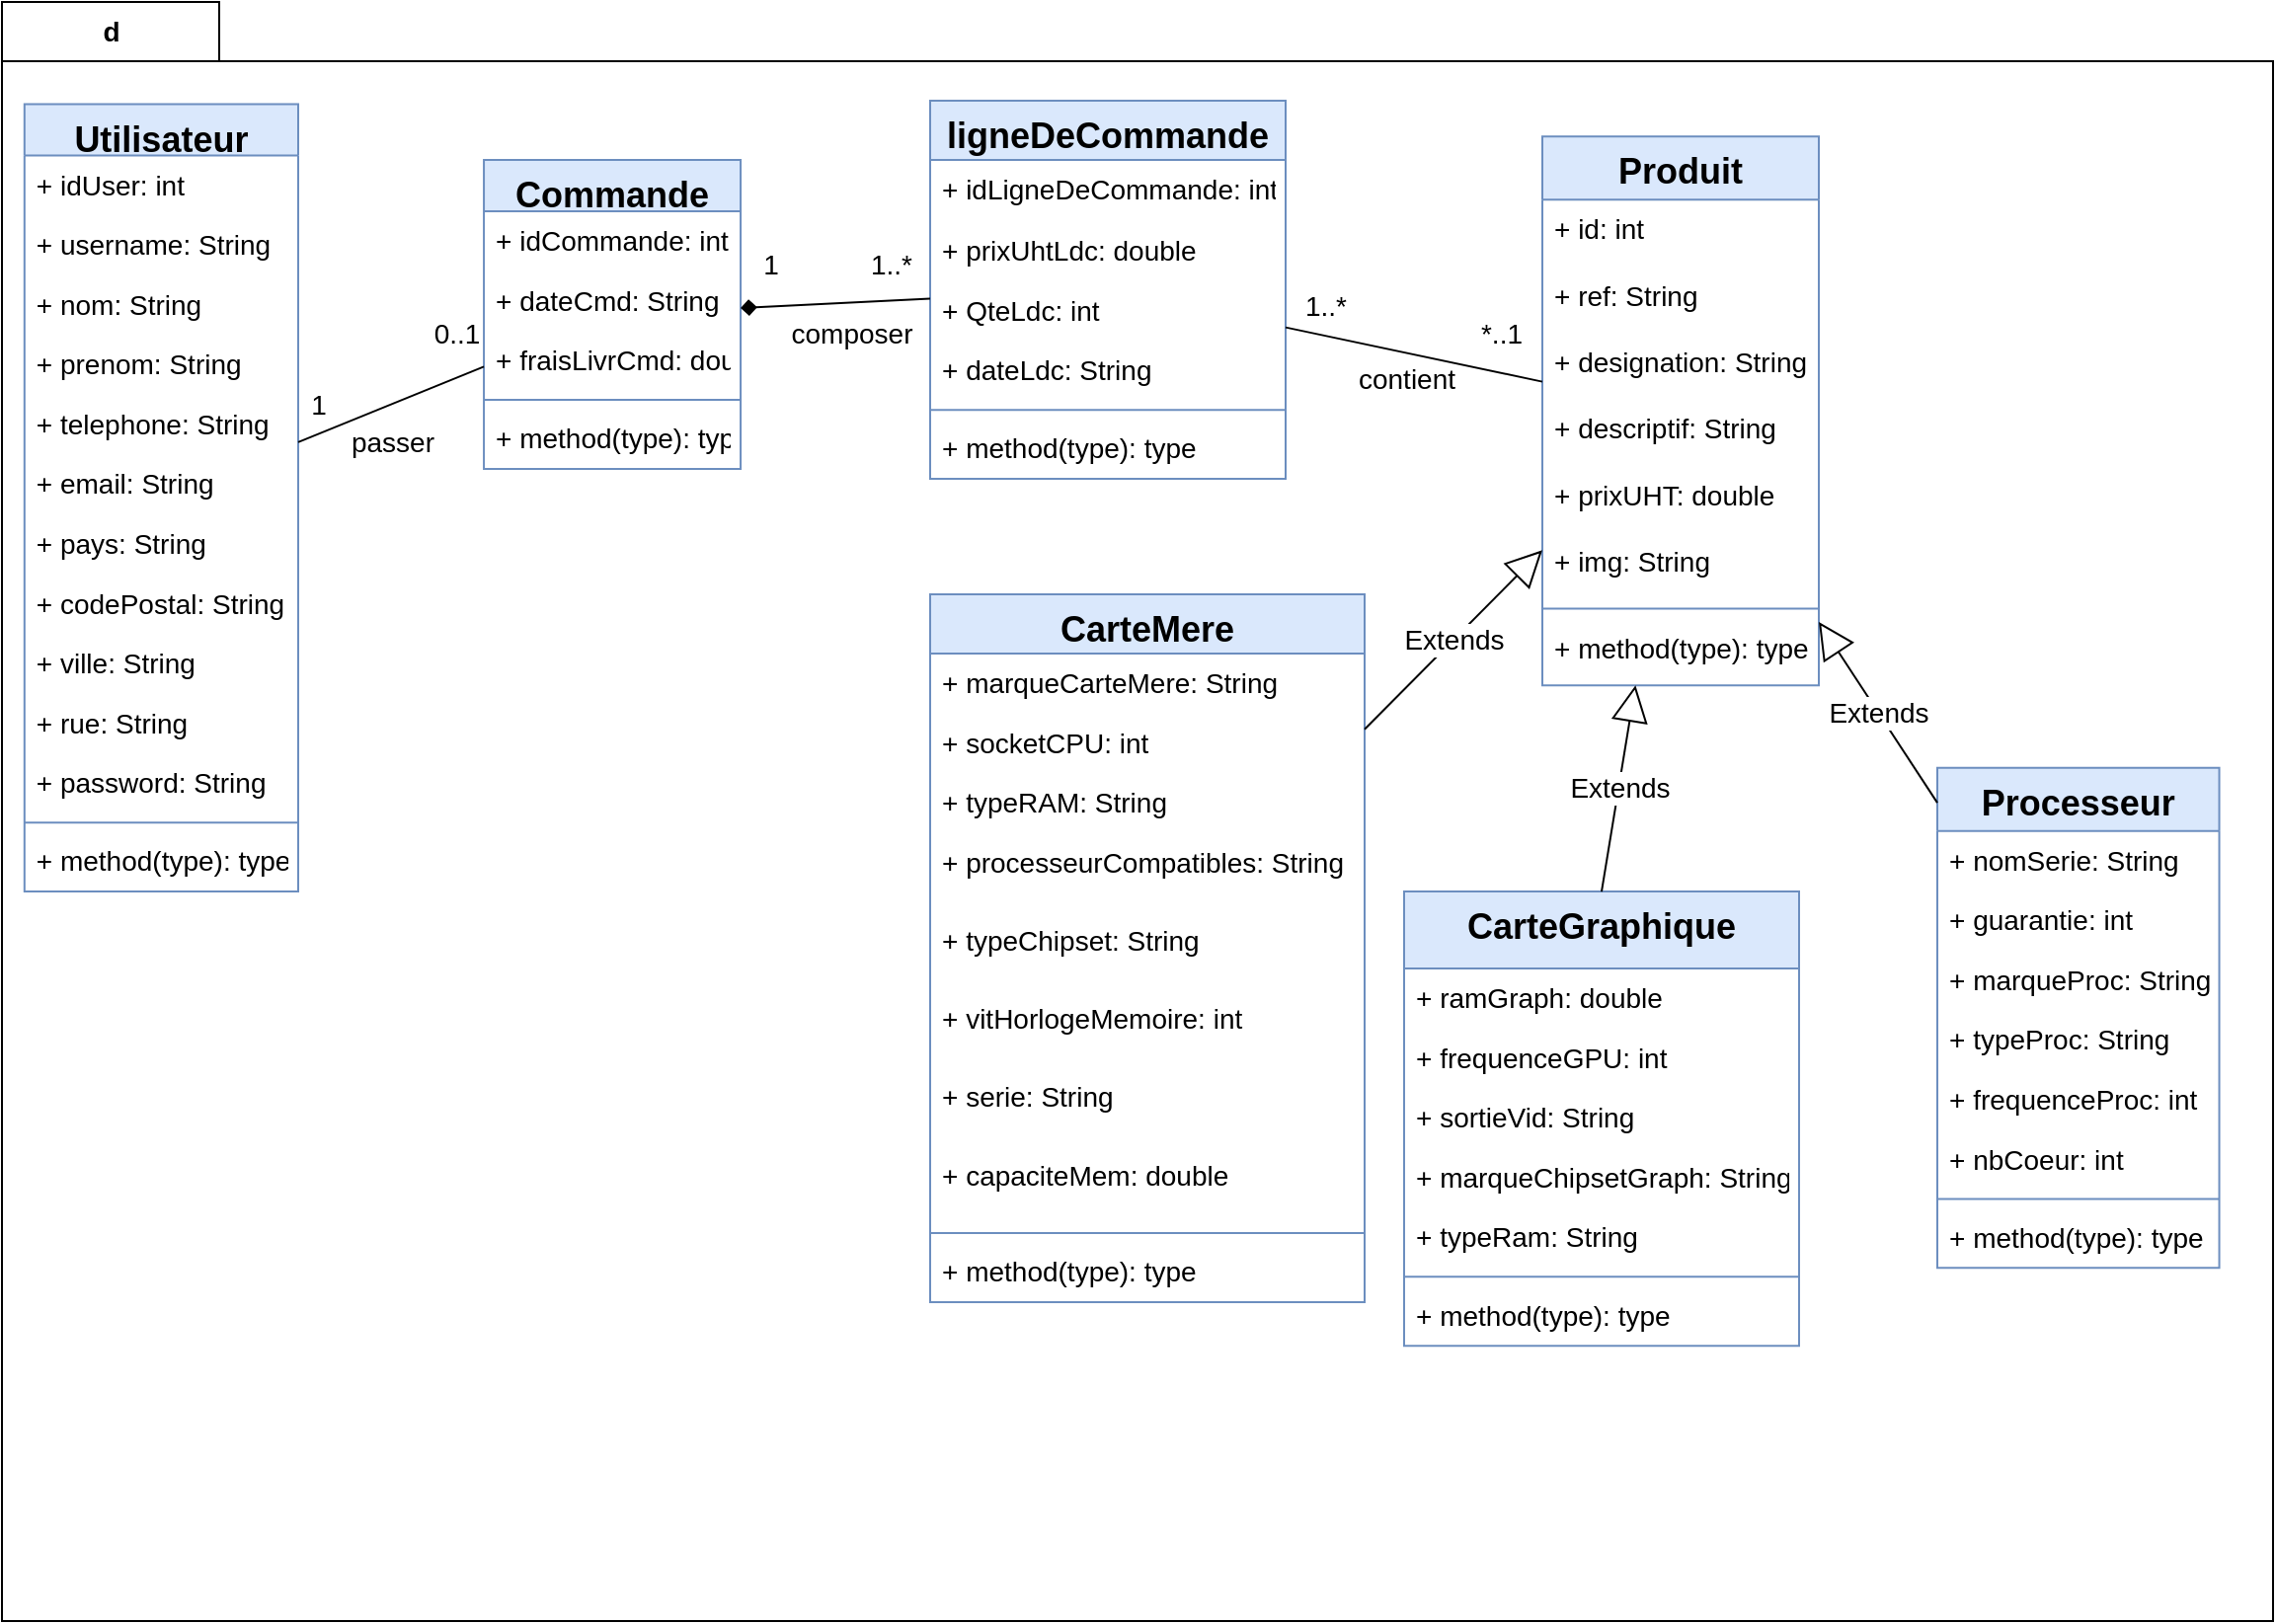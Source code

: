 <mxfile version="20.7.4" type="device"><diagram id="jd0MI3ag6T3FmrMU5Dw0" name="Page-1"><mxGraphModel dx="1992" dy="2318" grid="1" gridSize="10" guides="1" tooltips="1" connect="1" arrows="1" fold="1" page="1" pageScale="1" pageWidth="1169" pageHeight="827" math="0" shadow="0"><root><mxCell id="0"/><mxCell id="1" parent="0"/><mxCell id="aDa-YUK-E_-Q9KvznDAi-1" value="d" style="shape=folder;fontStyle=1;tabWidth=110;tabHeight=30;tabPosition=left;html=1;boundedLbl=1;labelInHeader=1;container=1;collapsible=0;fontSize=14;" parent="1" vertex="1"><mxGeometry x="-1160" y="-1650" width="1150" height="820" as="geometry"/></mxCell><mxCell id="aDa-YUK-E_-Q9KvznDAi-2" value="" style="html=1;strokeColor=none;resizeWidth=1;resizeHeight=1;fillColor=none;part=1;connectable=0;allowArrows=0;deletable=0;fontSize=14;" parent="aDa-YUK-E_-Q9KvznDAi-1" vertex="1"><mxGeometry width="1150.0" height="570.789" relative="1" as="geometry"><mxPoint y="30" as="offset"/></mxGeometry></mxCell><mxCell id="aDa-YUK-E_-Q9KvznDAi-3" value="Utilisateur" style="swimlane;fontStyle=1;align=center;verticalAlign=top;childLayout=stackLayout;horizontal=1;startSize=26;horizontalStack=0;resizeParent=1;resizeParentMax=0;resizeLast=0;collapsible=1;marginBottom=0;fillColor=#dae8fc;strokeColor=#6c8ebf;fontSize=18;" parent="aDa-YUK-E_-Q9KvznDAi-1" vertex="1"><mxGeometry x="11.4" y="51.77" width="138.6" height="398.76" as="geometry"/></mxCell><mxCell id="aDa-YUK-E_-Q9KvznDAi-27" value="+ idUser: int" style="text;strokeColor=none;fillColor=none;align=left;verticalAlign=top;spacingLeft=4;spacingRight=4;overflow=hidden;rotatable=0;points=[[0,0.5],[1,0.5]];portConstraint=eastwest;fontSize=14;" parent="aDa-YUK-E_-Q9KvznDAi-3" vertex="1"><mxGeometry y="26" width="138.6" height="30.287" as="geometry"/></mxCell><mxCell id="aDa-YUK-E_-Q9KvznDAi-4" value="+ username: String" style="text;strokeColor=none;fillColor=none;align=left;verticalAlign=top;spacingLeft=4;spacingRight=4;overflow=hidden;rotatable=0;points=[[0,0.5],[1,0.5]];portConstraint=eastwest;fontSize=14;" parent="aDa-YUK-E_-Q9KvznDAi-3" vertex="1"><mxGeometry y="56.287" width="138.6" height="30.287" as="geometry"/></mxCell><mxCell id="_Gx2dROHAMaUT0edhnVg-2" value="+ nom: String" style="text;strokeColor=none;fillColor=none;align=left;verticalAlign=top;spacingLeft=4;spacingRight=4;overflow=hidden;rotatable=0;points=[[0,0.5],[1,0.5]];portConstraint=eastwest;fontSize=14;" parent="aDa-YUK-E_-Q9KvznDAi-3" vertex="1"><mxGeometry y="86.574" width="138.6" height="30.287" as="geometry"/></mxCell><mxCell id="_Gx2dROHAMaUT0edhnVg-3" value="+ prenom: String" style="text;strokeColor=none;fillColor=none;align=left;verticalAlign=top;spacingLeft=4;spacingRight=4;overflow=hidden;rotatable=0;points=[[0,0.5],[1,0.5]];portConstraint=eastwest;fontSize=14;" parent="aDa-YUK-E_-Q9KvznDAi-3" vertex="1"><mxGeometry y="116.86" width="138.6" height="30.287" as="geometry"/></mxCell><mxCell id="_Gx2dROHAMaUT0edhnVg-4" value="+ telephone: String" style="text;strokeColor=none;fillColor=none;align=left;verticalAlign=top;spacingLeft=4;spacingRight=4;overflow=hidden;rotatable=0;points=[[0,0.5],[1,0.5]];portConstraint=eastwest;fontSize=14;" parent="aDa-YUK-E_-Q9KvznDAi-3" vertex="1"><mxGeometry y="147.147" width="138.6" height="30.287" as="geometry"/></mxCell><mxCell id="_Gx2dROHAMaUT0edhnVg-5" value="+ email: String" style="text;strokeColor=none;fillColor=none;align=left;verticalAlign=top;spacingLeft=4;spacingRight=4;overflow=hidden;rotatable=0;points=[[0,0.5],[1,0.5]];portConstraint=eastwest;fontSize=14;" parent="aDa-YUK-E_-Q9KvznDAi-3" vertex="1"><mxGeometry y="177.434" width="138.6" height="30.287" as="geometry"/></mxCell><mxCell id="_Gx2dROHAMaUT0edhnVg-41" value="+ pays: String" style="text;strokeColor=none;fillColor=none;align=left;verticalAlign=top;spacingLeft=4;spacingRight=4;overflow=hidden;rotatable=0;points=[[0,0.5],[1,0.5]];portConstraint=eastwest;fontSize=14;" parent="aDa-YUK-E_-Q9KvznDAi-3" vertex="1"><mxGeometry y="207.721" width="138.6" height="30.287" as="geometry"/></mxCell><mxCell id="_Gx2dROHAMaUT0edhnVg-42" value="+ codePostal: String" style="text;strokeColor=none;fillColor=none;align=left;verticalAlign=top;spacingLeft=4;spacingRight=4;overflow=hidden;rotatable=0;points=[[0,0.5],[1,0.5]];portConstraint=eastwest;fontSize=14;" parent="aDa-YUK-E_-Q9KvznDAi-3" vertex="1"><mxGeometry y="238.007" width="138.6" height="30.287" as="geometry"/></mxCell><mxCell id="_Gx2dROHAMaUT0edhnVg-43" value="+ ville: String" style="text;strokeColor=none;fillColor=none;align=left;verticalAlign=top;spacingLeft=4;spacingRight=4;overflow=hidden;rotatable=0;points=[[0,0.5],[1,0.5]];portConstraint=eastwest;fontSize=14;" parent="aDa-YUK-E_-Q9KvznDAi-3" vertex="1"><mxGeometry y="268.294" width="138.6" height="30.287" as="geometry"/></mxCell><mxCell id="_Gx2dROHAMaUT0edhnVg-44" value="+ rue: String" style="text;strokeColor=none;fillColor=none;align=left;verticalAlign=top;spacingLeft=4;spacingRight=4;overflow=hidden;rotatable=0;points=[[0,0.5],[1,0.5]];portConstraint=eastwest;fontSize=14;" parent="aDa-YUK-E_-Q9KvznDAi-3" vertex="1"><mxGeometry y="298.581" width="138.6" height="30.287" as="geometry"/></mxCell><mxCell id="aDa-YUK-E_-Q9KvznDAi-28" value="+ password: String" style="text;strokeColor=none;fillColor=none;align=left;verticalAlign=top;spacingLeft=4;spacingRight=4;overflow=hidden;rotatable=0;points=[[0,0.5],[1,0.5]];portConstraint=eastwest;fontSize=14;" parent="aDa-YUK-E_-Q9KvznDAi-3" vertex="1"><mxGeometry y="328.868" width="138.6" height="30.287" as="geometry"/></mxCell><mxCell id="aDa-YUK-E_-Q9KvznDAi-5" value="" style="line;strokeWidth=1;fillColor=none;align=left;verticalAlign=middle;spacingTop=-1;spacingLeft=3;spacingRight=3;rotatable=0;labelPosition=right;points=[];portConstraint=eastwest;strokeColor=inherit;fontSize=14;" parent="aDa-YUK-E_-Q9KvznDAi-3" vertex="1"><mxGeometry y="359.155" width="138.6" height="9.319" as="geometry"/></mxCell><mxCell id="aDa-YUK-E_-Q9KvznDAi-6" value="+ method(type): type" style="text;strokeColor=none;fillColor=none;align=left;verticalAlign=top;spacingLeft=4;spacingRight=4;overflow=hidden;rotatable=0;points=[[0,0.5],[1,0.5]];portConstraint=eastwest;fontSize=14;" parent="aDa-YUK-E_-Q9KvznDAi-3" vertex="1"><mxGeometry y="368.474" width="138.6" height="30.287" as="geometry"/></mxCell><mxCell id="aDa-YUK-E_-Q9KvznDAi-7" value="Commande" style="swimlane;fontStyle=1;align=center;verticalAlign=top;childLayout=stackLayout;horizontal=1;startSize=26;horizontalStack=0;resizeParent=1;resizeParentMax=0;resizeLast=0;collapsible=1;marginBottom=0;fillColor=#dae8fc;strokeColor=#6c8ebf;fontSize=18;" parent="aDa-YUK-E_-Q9KvznDAi-1" vertex="1"><mxGeometry x="244.03" y="80.0" width="130" height="156.466" as="geometry"/></mxCell><mxCell id="aDa-YUK-E_-Q9KvznDAi-8" value="+ idCommande: int" style="text;strokeColor=none;fillColor=none;align=left;verticalAlign=top;spacingLeft=4;spacingRight=4;overflow=hidden;rotatable=0;points=[[0,0.5],[1,0.5]];portConstraint=eastwest;fontSize=14;" parent="aDa-YUK-E_-Q9KvznDAi-7" vertex="1"><mxGeometry y="26" width="130" height="30.287" as="geometry"/></mxCell><mxCell id="_Gx2dROHAMaUT0edhnVg-39" value="+ dateCmd: String&#10;" style="text;strokeColor=none;fillColor=none;align=left;verticalAlign=top;spacingLeft=4;spacingRight=4;overflow=hidden;rotatable=0;points=[[0,0.5],[1,0.5]];portConstraint=eastwest;fontSize=14;" parent="aDa-YUK-E_-Q9KvznDAi-7" vertex="1"><mxGeometry y="56.287" width="130" height="30.287" as="geometry"/></mxCell><mxCell id="_Gx2dROHAMaUT0edhnVg-40" value="+ fraisLivrCmd: double" style="text;strokeColor=none;fillColor=none;align=left;verticalAlign=top;spacingLeft=4;spacingRight=4;overflow=hidden;rotatable=0;points=[[0,0.5],[1,0.5]];portConstraint=eastwest;fontSize=14;" parent="aDa-YUK-E_-Q9KvznDAi-7" vertex="1"><mxGeometry y="86.574" width="130" height="30.287" as="geometry"/></mxCell><mxCell id="aDa-YUK-E_-Q9KvznDAi-9" value="" style="line;strokeWidth=1;fillColor=none;align=left;verticalAlign=middle;spacingTop=-1;spacingLeft=3;spacingRight=3;rotatable=0;labelPosition=right;points=[];portConstraint=eastwest;strokeColor=inherit;fontSize=14;" parent="aDa-YUK-E_-Q9KvznDAi-7" vertex="1"><mxGeometry y="116.86" width="130" height="9.319" as="geometry"/></mxCell><mxCell id="aDa-YUK-E_-Q9KvznDAi-10" value="+ method(type): type" style="text;strokeColor=none;fillColor=none;align=left;verticalAlign=top;spacingLeft=4;spacingRight=4;overflow=hidden;rotatable=0;points=[[0,0.5],[1,0.5]];portConstraint=eastwest;fontSize=14;" parent="aDa-YUK-E_-Q9KvznDAi-7" vertex="1"><mxGeometry y="126.179" width="130" height="30.287" as="geometry"/></mxCell><mxCell id="aDa-YUK-E_-Q9KvznDAi-11" value="ligneDeCommande" style="swimlane;fontStyle=1;align=center;verticalAlign=top;childLayout=stackLayout;horizontal=1;startSize=30;horizontalStack=0;resizeParent=1;resizeParentMax=0;resizeLast=0;collapsible=1;marginBottom=0;fillColor=#dae8fc;strokeColor=#6c8ebf;fontSize=18;" parent="aDa-YUK-E_-Q9KvznDAi-1" vertex="1"><mxGeometry x="470" y="50" width="180" height="191.529" as="geometry"/></mxCell><mxCell id="aDa-YUK-E_-Q9KvznDAi-12" value="+ idLigneDeCommande: int" style="text;strokeColor=none;fillColor=none;align=left;verticalAlign=top;spacingLeft=4;spacingRight=4;overflow=hidden;rotatable=0;points=[[0,0.5],[1,0.5]];portConstraint=eastwest;fontSize=14;" parent="aDa-YUK-E_-Q9KvznDAi-11" vertex="1"><mxGeometry y="30" width="180" height="31.063" as="geometry"/></mxCell><mxCell id="_Gx2dROHAMaUT0edhnVg-37" value="+ prixUhtLdc: double" style="text;strokeColor=none;fillColor=none;align=left;verticalAlign=top;spacingLeft=4;spacingRight=4;overflow=hidden;rotatable=0;points=[[0,0.5],[1,0.5]];portConstraint=eastwest;fontSize=14;" parent="aDa-YUK-E_-Q9KvznDAi-11" vertex="1"><mxGeometry y="61.063" width="180" height="30.287" as="geometry"/></mxCell><mxCell id="_Gx2dROHAMaUT0edhnVg-38" value="+ QteLdc: int" style="text;strokeColor=none;fillColor=none;align=left;verticalAlign=top;spacingLeft=4;spacingRight=4;overflow=hidden;rotatable=0;points=[[0,0.5],[1,0.5]];portConstraint=eastwest;fontSize=14;" parent="aDa-YUK-E_-Q9KvznDAi-11" vertex="1"><mxGeometry y="91.35" width="180" height="30.287" as="geometry"/></mxCell><mxCell id="_Gx2dROHAMaUT0edhnVg-36" value="+ dateLdc: String&#10;" style="text;strokeColor=none;fillColor=none;align=left;verticalAlign=top;spacingLeft=4;spacingRight=4;overflow=hidden;rotatable=0;points=[[0,0.5],[1,0.5]];portConstraint=eastwest;fontSize=14;" parent="aDa-YUK-E_-Q9KvznDAi-11" vertex="1"><mxGeometry y="121.637" width="180" height="30.287" as="geometry"/></mxCell><mxCell id="aDa-YUK-E_-Q9KvznDAi-13" value="" style="line;strokeWidth=1;fillColor=none;align=left;verticalAlign=middle;spacingTop=-1;spacingLeft=3;spacingRight=3;rotatable=0;labelPosition=right;points=[];portConstraint=eastwest;strokeColor=inherit;fontSize=14;" parent="aDa-YUK-E_-Q9KvznDAi-11" vertex="1"><mxGeometry y="151.924" width="180" height="9.319" as="geometry"/></mxCell><mxCell id="aDa-YUK-E_-Q9KvznDAi-14" value="+ method(type): type" style="text;strokeColor=none;fillColor=none;align=left;verticalAlign=top;spacingLeft=4;spacingRight=4;overflow=hidden;rotatable=0;points=[[0,0.5],[1,0.5]];portConstraint=eastwest;fontSize=14;" parent="aDa-YUK-E_-Q9KvznDAi-11" vertex="1"><mxGeometry y="161.243" width="180" height="30.287" as="geometry"/></mxCell><mxCell id="aDa-YUK-E_-Q9KvznDAi-15" value="Processeur" style="swimlane;fontStyle=1;align=center;verticalAlign=top;childLayout=stackLayout;horizontal=1;startSize=32;horizontalStack=0;resizeParent=1;resizeParentMax=0;resizeLast=0;collapsible=1;marginBottom=0;fillColor=#dae8fc;strokeColor=#6c8ebf;fontSize=18;" parent="aDa-YUK-E_-Q9KvznDAi-1" vertex="1"><mxGeometry x="980.004" y="387.847" width="142.77" height="253.326" as="geometry"/></mxCell><mxCell id="_Gx2dROHAMaUT0edhnVg-15" value="+ nomSerie: String" style="text;strokeColor=none;fillColor=none;align=left;verticalAlign=top;spacingLeft=4;spacingRight=4;overflow=hidden;rotatable=0;points=[[0,0.5],[1,0.5]];portConstraint=eastwest;fontSize=14;" parent="aDa-YUK-E_-Q9KvznDAi-15" vertex="1"><mxGeometry y="32" width="142.77" height="30.287" as="geometry"/></mxCell><mxCell id="_Gx2dROHAMaUT0edhnVg-17" value="+ guarantie: int" style="text;strokeColor=none;fillColor=none;align=left;verticalAlign=top;spacingLeft=4;spacingRight=4;overflow=hidden;rotatable=0;points=[[0,0.5],[1,0.5]];portConstraint=eastwest;fontSize=14;" parent="aDa-YUK-E_-Q9KvznDAi-15" vertex="1"><mxGeometry y="62.287" width="142.77" height="30.287" as="geometry"/></mxCell><mxCell id="_Gx2dROHAMaUT0edhnVg-18" value="+ marqueProc: String" style="text;strokeColor=none;fillColor=none;align=left;verticalAlign=top;spacingLeft=4;spacingRight=4;overflow=hidden;rotatable=0;points=[[0,0.5],[1,0.5]];portConstraint=eastwest;fontSize=14;" parent="aDa-YUK-E_-Q9KvznDAi-15" vertex="1"><mxGeometry y="92.574" width="142.77" height="30.287" as="geometry"/></mxCell><mxCell id="_Gx2dROHAMaUT0edhnVg-16" value="+ typeProc: String" style="text;strokeColor=none;fillColor=none;align=left;verticalAlign=top;spacingLeft=4;spacingRight=4;overflow=hidden;rotatable=0;points=[[0,0.5],[1,0.5]];portConstraint=eastwest;fontSize=14;" parent="aDa-YUK-E_-Q9KvznDAi-15" vertex="1"><mxGeometry y="122.86" width="142.77" height="30.287" as="geometry"/></mxCell><mxCell id="_Gx2dROHAMaUT0edhnVg-14" value="+ frequenceProc: int" style="text;strokeColor=none;fillColor=none;align=left;verticalAlign=top;spacingLeft=4;spacingRight=4;overflow=hidden;rotatable=0;points=[[0,0.5],[1,0.5]];portConstraint=eastwest;fontSize=14;" parent="aDa-YUK-E_-Q9KvznDAi-15" vertex="1"><mxGeometry y="153.147" width="142.77" height="30.287" as="geometry"/></mxCell><mxCell id="_Gx2dROHAMaUT0edhnVg-19" value="+ nbCoeur: int" style="text;strokeColor=none;fillColor=none;align=left;verticalAlign=top;spacingLeft=4;spacingRight=4;overflow=hidden;rotatable=0;points=[[0,0.5],[1,0.5]];portConstraint=eastwest;fontSize=14;" parent="aDa-YUK-E_-Q9KvznDAi-15" vertex="1"><mxGeometry y="183.434" width="142.77" height="30.287" as="geometry"/></mxCell><mxCell id="_Gx2dROHAMaUT0edhnVg-30" value="" style="line;strokeWidth=1;fillColor=none;align=left;verticalAlign=middle;spacingTop=-1;spacingLeft=3;spacingRight=3;rotatable=0;labelPosition=right;points=[];portConstraint=eastwest;strokeColor=inherit;fontSize=14;" parent="aDa-YUK-E_-Q9KvznDAi-15" vertex="1"><mxGeometry y="213.721" width="142.77" height="9.319" as="geometry"/></mxCell><mxCell id="_Gx2dROHAMaUT0edhnVg-29" value="+ method(type): type" style="text;strokeColor=none;fillColor=none;align=left;verticalAlign=top;spacingLeft=4;spacingRight=4;overflow=hidden;rotatable=0;points=[[0,0.5],[1,0.5]];portConstraint=eastwest;fontSize=14;" parent="aDa-YUK-E_-Q9KvznDAi-15" vertex="1"><mxGeometry y="223.04" width="142.77" height="30.287" as="geometry"/></mxCell><mxCell id="aDa-YUK-E_-Q9KvznDAi-19" value="CarteGraphique" style="swimlane;fontStyle=1;align=center;verticalAlign=top;childLayout=stackLayout;horizontal=1;startSize=39;horizontalStack=0;resizeParent=1;resizeParentMax=0;resizeLast=0;collapsible=1;marginBottom=0;fillColor=#dae8fc;strokeColor=#6c8ebf;fontSize=18;" parent="aDa-YUK-E_-Q9KvznDAi-1" vertex="1"><mxGeometry x="710" y="450.53" width="200" height="230.04" as="geometry"/></mxCell><mxCell id="_Gx2dROHAMaUT0edhnVg-8" value="+ ramGraph: double" style="text;strokeColor=none;fillColor=none;align=left;verticalAlign=top;spacingLeft=4;spacingRight=4;overflow=hidden;rotatable=0;points=[[0,0.5],[1,0.5]];portConstraint=eastwest;fontSize=14;" parent="aDa-YUK-E_-Q9KvznDAi-19" vertex="1"><mxGeometry y="39" width="200" height="30.287" as="geometry"/></mxCell><mxCell id="_Gx2dROHAMaUT0edhnVg-9" value="+ frequenceGPU: int" style="text;strokeColor=none;fillColor=none;align=left;verticalAlign=top;spacingLeft=4;spacingRight=4;overflow=hidden;rotatable=0;points=[[0,0.5],[1,0.5]];portConstraint=eastwest;fontSize=14;" parent="aDa-YUK-E_-Q9KvznDAi-19" vertex="1"><mxGeometry y="69.287" width="200" height="30.287" as="geometry"/></mxCell><mxCell id="_Gx2dROHAMaUT0edhnVg-10" value="+ sortieVid: String" style="text;strokeColor=none;fillColor=none;align=left;verticalAlign=top;spacingLeft=4;spacingRight=4;overflow=hidden;rotatable=0;points=[[0,0.5],[1,0.5]];portConstraint=eastwest;fontSize=14;" parent="aDa-YUK-E_-Q9KvznDAi-19" vertex="1"><mxGeometry y="99.574" width="200" height="30.287" as="geometry"/></mxCell><mxCell id="_Gx2dROHAMaUT0edhnVg-11" value="+ marqueChipsetGraph: String" style="text;strokeColor=none;fillColor=none;align=left;verticalAlign=top;spacingLeft=4;spacingRight=4;overflow=hidden;rotatable=0;points=[[0,0.5],[1,0.5]];portConstraint=eastwest;fontSize=14;" parent="aDa-YUK-E_-Q9KvznDAi-19" vertex="1"><mxGeometry y="129.86" width="200" height="30.287" as="geometry"/></mxCell><mxCell id="_Gx2dROHAMaUT0edhnVg-12" value="+ typeRam: String" style="text;strokeColor=none;fillColor=none;align=left;verticalAlign=top;spacingLeft=4;spacingRight=4;overflow=hidden;rotatable=0;points=[[0,0.5],[1,0.5]];portConstraint=eastwest;fontSize=14;" parent="aDa-YUK-E_-Q9KvznDAi-19" vertex="1"><mxGeometry y="160.147" width="200" height="30.287" as="geometry"/></mxCell><mxCell id="aDa-YUK-E_-Q9KvznDAi-21" value="" style="line;strokeWidth=1;fillColor=none;align=left;verticalAlign=middle;spacingTop=-1;spacingLeft=3;spacingRight=3;rotatable=0;labelPosition=right;points=[];portConstraint=eastwest;strokeColor=inherit;fontSize=14;" parent="aDa-YUK-E_-Q9KvznDAi-19" vertex="1"><mxGeometry y="190.434" width="200" height="9.319" as="geometry"/></mxCell><mxCell id="aDa-YUK-E_-Q9KvznDAi-22" value="+ method(type): type" style="text;strokeColor=none;fillColor=none;align=left;verticalAlign=top;spacingLeft=4;spacingRight=4;overflow=hidden;rotatable=0;points=[[0,0.5],[1,0.5]];portConstraint=eastwest;fontSize=14;" parent="aDa-YUK-E_-Q9KvznDAi-19" vertex="1"><mxGeometry y="199.753" width="200" height="30.287" as="geometry"/></mxCell><mxCell id="aDa-YUK-E_-Q9KvznDAi-23" value="CarteMere" style="swimlane;fontStyle=1;align=center;verticalAlign=top;childLayout=stackLayout;horizontal=1;startSize=30;horizontalStack=0;resizeParent=1;resizeParentMax=0;resizeLast=0;collapsible=1;marginBottom=0;fillColor=#dae8fc;strokeColor=#6c8ebf;fontSize=18;" parent="aDa-YUK-E_-Q9KvznDAi-1" vertex="1"><mxGeometry x="470" y="300" width="220" height="358.495" as="geometry"/></mxCell><mxCell id="_Gx2dROHAMaUT0edhnVg-21" value="+ marqueCarteMere: String" style="text;strokeColor=none;fillColor=none;align=left;verticalAlign=top;spacingLeft=4;spacingRight=4;overflow=hidden;rotatable=0;points=[[0,0.5],[1,0.5]];portConstraint=eastwest;fontSize=14;" parent="aDa-YUK-E_-Q9KvznDAi-23" vertex="1"><mxGeometry y="30" width="220" height="30.287" as="geometry"/></mxCell><mxCell id="_Gx2dROHAMaUT0edhnVg-24" value="+ socketCPU: int" style="text;strokeColor=none;fillColor=none;align=left;verticalAlign=top;spacingLeft=4;spacingRight=4;overflow=hidden;rotatable=0;points=[[0,0.5],[1,0.5]];portConstraint=eastwest;fontSize=14;" parent="aDa-YUK-E_-Q9KvznDAi-23" vertex="1"><mxGeometry y="60.287" width="220" height="30.287" as="geometry"/></mxCell><mxCell id="_Gx2dROHAMaUT0edhnVg-23" value="+ typeRAM: String" style="text;strokeColor=none;fillColor=none;align=left;verticalAlign=top;spacingLeft=4;spacingRight=4;overflow=hidden;rotatable=0;points=[[0,0.5],[1,0.5]];portConstraint=eastwest;fontSize=14;" parent="aDa-YUK-E_-Q9KvznDAi-23" vertex="1"><mxGeometry y="90.574" width="220" height="30.287" as="geometry"/></mxCell><mxCell id="_Gx2dROHAMaUT0edhnVg-32" value="+ processeurCompatibles: String" style="text;strokeColor=none;fillColor=none;align=left;verticalAlign=top;spacingLeft=4;spacingRight=4;overflow=hidden;rotatable=0;points=[[0,0.5],[1,0.5]];portConstraint=eastwest;fontSize=14;" parent="aDa-YUK-E_-Q9KvznDAi-23" vertex="1"><mxGeometry y="120.86" width="220" height="39.606" as="geometry"/></mxCell><mxCell id="_Gx2dROHAMaUT0edhnVg-31" value="+ typeChipset: String" style="text;strokeColor=none;fillColor=none;align=left;verticalAlign=top;spacingLeft=4;spacingRight=4;overflow=hidden;rotatable=0;points=[[0,0.5],[1,0.5]];portConstraint=eastwest;fontSize=14;" parent="aDa-YUK-E_-Q9KvznDAi-23" vertex="1"><mxGeometry y="160.466" width="220" height="39.606" as="geometry"/></mxCell><mxCell id="_Gx2dROHAMaUT0edhnVg-33" value="+ vitHorlogeMemoire: int" style="text;strokeColor=none;fillColor=none;align=left;verticalAlign=top;spacingLeft=4;spacingRight=4;overflow=hidden;rotatable=0;points=[[0,0.5],[1,0.5]];portConstraint=eastwest;fontSize=14;" parent="aDa-YUK-E_-Q9KvznDAi-23" vertex="1"><mxGeometry y="200.072" width="220" height="39.606" as="geometry"/></mxCell><mxCell id="_Gx2dROHAMaUT0edhnVg-22" value="+ serie: String" style="text;strokeColor=none;fillColor=none;align=left;verticalAlign=top;spacingLeft=4;spacingRight=4;overflow=hidden;rotatable=0;points=[[0,0.5],[1,0.5]];portConstraint=eastwest;fontSize=14;" parent="aDa-YUK-E_-Q9KvznDAi-23" vertex="1"><mxGeometry y="239.678" width="220" height="39.606" as="geometry"/></mxCell><mxCell id="_Gx2dROHAMaUT0edhnVg-34" value="+ capaciteMem: double" style="text;strokeColor=none;fillColor=none;align=left;verticalAlign=top;spacingLeft=4;spacingRight=4;overflow=hidden;rotatable=0;points=[[0,0.5],[1,0.5]];portConstraint=eastwest;fontSize=14;" parent="aDa-YUK-E_-Q9KvznDAi-23" vertex="1"><mxGeometry y="279.283" width="220" height="39.606" as="geometry"/></mxCell><mxCell id="aDa-YUK-E_-Q9KvznDAi-25" value="" style="line;strokeWidth=1;fillColor=none;align=left;verticalAlign=middle;spacingTop=-1;spacingLeft=3;spacingRight=3;rotatable=0;labelPosition=right;points=[];portConstraint=eastwest;strokeColor=inherit;fontSize=14;" parent="aDa-YUK-E_-Q9KvznDAi-23" vertex="1"><mxGeometry y="318.889" width="220" height="9.319" as="geometry"/></mxCell><mxCell id="aDa-YUK-E_-Q9KvznDAi-26" value="+ method(type): type" style="text;strokeColor=none;fillColor=none;align=left;verticalAlign=top;spacingLeft=4;spacingRight=4;overflow=hidden;rotatable=0;points=[[0,0.5],[1,0.5]];portConstraint=eastwest;fontSize=14;" parent="aDa-YUK-E_-Q9KvznDAi-23" vertex="1"><mxGeometry y="328.208" width="220" height="30.287" as="geometry"/></mxCell><mxCell id="aDa-YUK-E_-Q9KvznDAi-32" value="" style="endArrow=none;html=1;rounded=0;fontSize=14;" parent="aDa-YUK-E_-Q9KvznDAi-1" source="aDa-YUK-E_-Q9KvznDAi-3" target="aDa-YUK-E_-Q9KvznDAi-7" edge="1"><mxGeometry width="50" height="50" relative="1" as="geometry"><mxPoint x="282.154" y="274.652" as="sourcePoint"/><mxPoint x="468.345" y="208.642" as="targetPoint"/></mxGeometry></mxCell><mxCell id="_Gx2dROHAMaUT0edhnVg-35" value="" style="endArrow=none;html=1;rounded=0;startArrow=diamond;startFill=1;fontSize=14;" parent="aDa-YUK-E_-Q9KvznDAi-1" source="aDa-YUK-E_-Q9KvznDAi-7" target="aDa-YUK-E_-Q9KvznDAi-11" edge="1"><mxGeometry width="50" height="50" relative="1" as="geometry"><mxPoint x="545.937" y="504.78" as="sourcePoint"/><mxPoint x="602.924" y="440.064" as="targetPoint"/></mxGeometry></mxCell><mxCell id="E3-Y0pPcQgHIank6EgRD-1" value="1" style="text;html=1;strokeColor=none;fillColor=none;align=center;verticalAlign=middle;whiteSpace=wrap;rounded=0;fontSize=14;" parent="aDa-YUK-E_-Q9KvznDAi-1" vertex="1"><mxGeometry x="368.676" y="120.003" width="41.316" height="25.757" as="geometry"/></mxCell><mxCell id="E3-Y0pPcQgHIank6EgRD-2" value="1..*" style="text;html=1;strokeColor=none;fillColor=none;align=center;verticalAlign=middle;whiteSpace=wrap;rounded=0;fontSize=14;" parent="aDa-YUK-E_-Q9KvznDAi-1" vertex="1"><mxGeometry x="430.0" y="120.005" width="41.316" height="25.757" as="geometry"/></mxCell><mxCell id="E3-Y0pPcQgHIank6EgRD-3" value="0..1" style="text;html=1;strokeColor=none;fillColor=none;align=center;verticalAlign=middle;whiteSpace=wrap;rounded=0;fontSize=14;" parent="aDa-YUK-E_-Q9KvznDAi-1" vertex="1"><mxGeometry x="210.002" y="155.442" width="41.316" height="25.757" as="geometry"/></mxCell><mxCell id="E3-Y0pPcQgHIank6EgRD-4" value="1" style="text;html=1;strokeColor=none;fillColor=none;align=center;verticalAlign=middle;whiteSpace=wrap;rounded=0;fontSize=14;" parent="aDa-YUK-E_-Q9KvznDAi-1" vertex="1"><mxGeometry x="139.999" y="191.237" width="41.316" height="25.757" as="geometry"/></mxCell><mxCell id="E3-Y0pPcQgHIank6EgRD-12" value="passer" style="text;html=1;strokeColor=none;fillColor=none;align=center;verticalAlign=middle;whiteSpace=wrap;rounded=0;fontSize=14;" parent="aDa-YUK-E_-Q9KvznDAi-1" vertex="1"><mxGeometry x="163.842" y="203.919" width="68.385" height="38.829" as="geometry"/></mxCell><mxCell id="E3-Y0pPcQgHIank6EgRD-14" value="composer" style="text;html=1;strokeColor=none;fillColor=none;align=center;verticalAlign=middle;whiteSpace=wrap;rounded=0;fontSize=14;" parent="aDa-YUK-E_-Q9KvznDAi-1" vertex="1"><mxGeometry x="409.996" y="155.44" width="41.316" height="25.757" as="geometry"/></mxCell><mxCell id="M6nzqcjOnSWmdFAn4UF1-1" value="Produit" style="swimlane;fontStyle=1;align=center;verticalAlign=top;childLayout=stackLayout;horizontal=1;startSize=32;horizontalStack=0;resizeParent=1;resizeParentMax=0;resizeLast=0;collapsible=1;marginBottom=0;fillColor=#dae8fc;strokeColor=#6c8ebf;fontSize=18;" parent="aDa-YUK-E_-Q9KvznDAi-1" vertex="1"><mxGeometry x="780" y="68.16" width="140" height="277.918" as="geometry"/></mxCell><mxCell id="M6nzqcjOnSWmdFAn4UF1-2" value="+ id: int" style="text;strokeColor=none;fillColor=none;align=left;verticalAlign=top;spacingLeft=4;spacingRight=4;overflow=hidden;rotatable=0;points=[[0,0.5],[1,0.5]];portConstraint=eastwest;fontSize=14;" parent="M6nzqcjOnSWmdFAn4UF1-1" vertex="1"><mxGeometry y="32" width="140" height="33.652" as="geometry"/></mxCell><mxCell id="M6nzqcjOnSWmdFAn4UF1-6" value="+ ref: String" style="text;strokeColor=none;fillColor=none;align=left;verticalAlign=top;spacingLeft=4;spacingRight=4;overflow=hidden;rotatable=0;points=[[0,0.5],[1,0.5]];portConstraint=eastwest;fontSize=14;" parent="M6nzqcjOnSWmdFAn4UF1-1" vertex="1"><mxGeometry y="65.652" width="140" height="33.652" as="geometry"/></mxCell><mxCell id="M6nzqcjOnSWmdFAn4UF1-7" value="+ designation: String" style="text;strokeColor=none;fillColor=none;align=left;verticalAlign=top;spacingLeft=4;spacingRight=4;overflow=hidden;rotatable=0;points=[[0,0.5],[1,0.5]];portConstraint=eastwest;fontSize=14;" parent="M6nzqcjOnSWmdFAn4UF1-1" vertex="1"><mxGeometry y="99.304" width="140" height="33.652" as="geometry"/></mxCell><mxCell id="M6nzqcjOnSWmdFAn4UF1-8" value="+ descriptif: String" style="text;strokeColor=none;fillColor=none;align=left;verticalAlign=top;spacingLeft=4;spacingRight=4;overflow=hidden;rotatable=0;points=[[0,0.5],[1,0.5]];portConstraint=eastwest;fontSize=14;" parent="M6nzqcjOnSWmdFAn4UF1-1" vertex="1"><mxGeometry y="132.956" width="140" height="33.652" as="geometry"/></mxCell><mxCell id="M6nzqcjOnSWmdFAn4UF1-5" value="+ prixUHT: double&#10;&#10;" style="text;strokeColor=none;fillColor=none;align=left;verticalAlign=top;spacingLeft=4;spacingRight=4;overflow=hidden;rotatable=0;points=[[0,0.5],[1,0.5]];portConstraint=eastwest;fontSize=14;" parent="M6nzqcjOnSWmdFAn4UF1-1" vertex="1"><mxGeometry y="166.608" width="140" height="33.652" as="geometry"/></mxCell><mxCell id="M6nzqcjOnSWmdFAn4UF1-9" value="+ img: String" style="text;strokeColor=none;fillColor=none;align=left;verticalAlign=top;spacingLeft=4;spacingRight=4;overflow=hidden;rotatable=0;points=[[0,0.5],[1,0.5]];portConstraint=eastwest;fontSize=14;" parent="M6nzqcjOnSWmdFAn4UF1-1" vertex="1"><mxGeometry y="200.26" width="140" height="33.652" as="geometry"/></mxCell><mxCell id="M6nzqcjOnSWmdFAn4UF1-3" value="" style="line;strokeWidth=1;fillColor=none;align=left;verticalAlign=middle;spacingTop=-1;spacingLeft=3;spacingRight=3;rotatable=0;labelPosition=right;points=[];portConstraint=eastwest;strokeColor=inherit;fontSize=14;" parent="M6nzqcjOnSWmdFAn4UF1-1" vertex="1"><mxGeometry y="233.912" width="140" height="10.354" as="geometry"/></mxCell><mxCell id="M6nzqcjOnSWmdFAn4UF1-4" value="+ method(type): type" style="text;strokeColor=none;fillColor=none;align=left;verticalAlign=top;spacingLeft=4;spacingRight=4;overflow=hidden;rotatable=0;points=[[0,0.5],[1,0.5]];portConstraint=eastwest;fontSize=14;" parent="M6nzqcjOnSWmdFAn4UF1-1" vertex="1"><mxGeometry y="244.266" width="140" height="33.652" as="geometry"/></mxCell><mxCell id="Fivvj0q32wenFhdBseRo-2" value="" style="endArrow=none;html=1;rounded=0;fontSize=14;" parent="aDa-YUK-E_-Q9KvznDAi-1" source="M6nzqcjOnSWmdFAn4UF1-1" target="aDa-YUK-E_-Q9KvznDAi-11" edge="1"><mxGeometry width="50" height="50" relative="1" as="geometry"><mxPoint x="510" y="470" as="sourcePoint"/><mxPoint x="560" y="420" as="targetPoint"/></mxGeometry></mxCell><mxCell id="Fivvj0q32wenFhdBseRo-3" value="Extends" style="endArrow=block;endSize=16;endFill=0;html=1;rounded=0;fontSize=14;" parent="aDa-YUK-E_-Q9KvznDAi-1" source="aDa-YUK-E_-Q9KvznDAi-23" target="M6nzqcjOnSWmdFAn4UF1-1" edge="1"><mxGeometry width="160" relative="1" as="geometry"><mxPoint x="460" y="440" as="sourcePoint"/><mxPoint x="620" y="440" as="targetPoint"/></mxGeometry></mxCell><mxCell id="Fivvj0q32wenFhdBseRo-4" value="Extends" style="endArrow=block;endSize=16;endFill=0;html=1;rounded=0;exitX=0.5;exitY=0;exitDx=0;exitDy=0;fontSize=14;" parent="aDa-YUK-E_-Q9KvznDAi-1" source="aDa-YUK-E_-Q9KvznDAi-19" target="M6nzqcjOnSWmdFAn4UF1-1" edge="1"><mxGeometry width="160" relative="1" as="geometry"><mxPoint x="789.998" y="450.533" as="sourcePoint"/><mxPoint x="884.726" y="332.135" as="targetPoint"/></mxGeometry></mxCell><mxCell id="Fivvj0q32wenFhdBseRo-5" value="Extends" style="endArrow=block;endSize=16;endFill=0;html=1;rounded=0;fontSize=14;" parent="aDa-YUK-E_-Q9KvznDAi-1" source="aDa-YUK-E_-Q9KvznDAi-15" target="M6nzqcjOnSWmdFAn4UF1-1" edge="1"><mxGeometry width="160" relative="1" as="geometry"><mxPoint x="715.268" y="451.223" as="sourcePoint"/><mxPoint x="809.996" y="332.825" as="targetPoint"/></mxGeometry></mxCell><mxCell id="Fivvj0q32wenFhdBseRo-6" value="&lt;font style=&quot;font-size: 14px;&quot;&gt;1..*&lt;/font&gt;" style="text;html=1;strokeColor=none;fillColor=none;align=center;verticalAlign=middle;whiteSpace=wrap;rounded=0;fontSize=14;" parent="aDa-YUK-E_-Q9KvznDAi-1" vertex="1"><mxGeometry x="649.996" y="140.883" width="41.316" height="25.757" as="geometry"/></mxCell><mxCell id="Fivvj0q32wenFhdBseRo-7" value="&lt;font style=&quot;font-size: 14px;&quot;&gt;*..1&lt;/font&gt;" style="text;html=1;strokeColor=none;fillColor=none;align=center;verticalAlign=middle;whiteSpace=wrap;rounded=0;fontSize=14;" parent="aDa-YUK-E_-Q9KvznDAi-1" vertex="1"><mxGeometry x="738.686" y="155.443" width="41.316" height="25.757" as="geometry"/></mxCell><mxCell id="Fivvj0q32wenFhdBseRo-8" value="contient" style="text;html=1;strokeColor=none;fillColor=none;align=center;verticalAlign=middle;whiteSpace=wrap;rounded=0;fontSize=14;" parent="aDa-YUK-E_-Q9KvznDAi-1" vertex="1"><mxGeometry x="691.316" y="178.16" width="41.316" height="25.757" as="geometry"/></mxCell></root></mxGraphModel></diagram></mxfile>